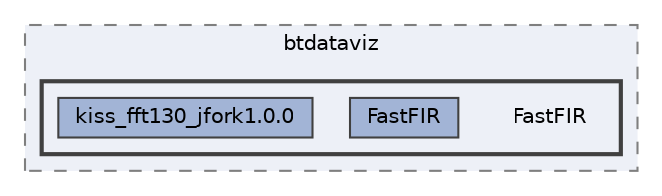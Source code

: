 digraph "/Users/geobrown/Research/ultralight-tags/software/host/btdataviz/FastFIR"
{
 // LATEX_PDF_SIZE
  bgcolor="transparent";
  edge [fontname=Helvetica,fontsize=10,labelfontname=Helvetica,labelfontsize=10];
  node [fontname=Helvetica,fontsize=10,shape=box,height=0.2,width=0.4];
  compound=true
  subgraph clusterdir_026eee5bcf48ab69362ec07877ab4af5 {
    graph [ bgcolor="#edf0f7", pencolor="grey50", label="btdataviz", fontname=Helvetica,fontsize=10 style="filled,dashed", URL="dir_026eee5bcf48ab69362ec07877ab4af5.html",tooltip=""]
  subgraph clusterdir_aa5e32e94953af7e4795af36d24d54e7 {
    graph [ bgcolor="#edf0f7", pencolor="grey25", label="", fontname=Helvetica,fontsize=10 style="filled,bold", URL="dir_aa5e32e94953af7e4795af36d24d54e7.html",tooltip=""]
    dir_aa5e32e94953af7e4795af36d24d54e7 [shape=plaintext, label="FastFIR"];
  dir_748c3717cb6197bd654e9deff7078539 [label="FastFIR", fillcolor="#a2b4d6", color="grey25", style="filled", URL="dir_748c3717cb6197bd654e9deff7078539.html",tooltip=""];
  dir_8c97c05ef2acbeb04960577052ac9c82 [label="kiss_fft130_jfork1.0.0", fillcolor="#a2b4d6", color="grey25", style="filled", URL="dir_8c97c05ef2acbeb04960577052ac9c82.html",tooltip=""];
  }
  }
}
